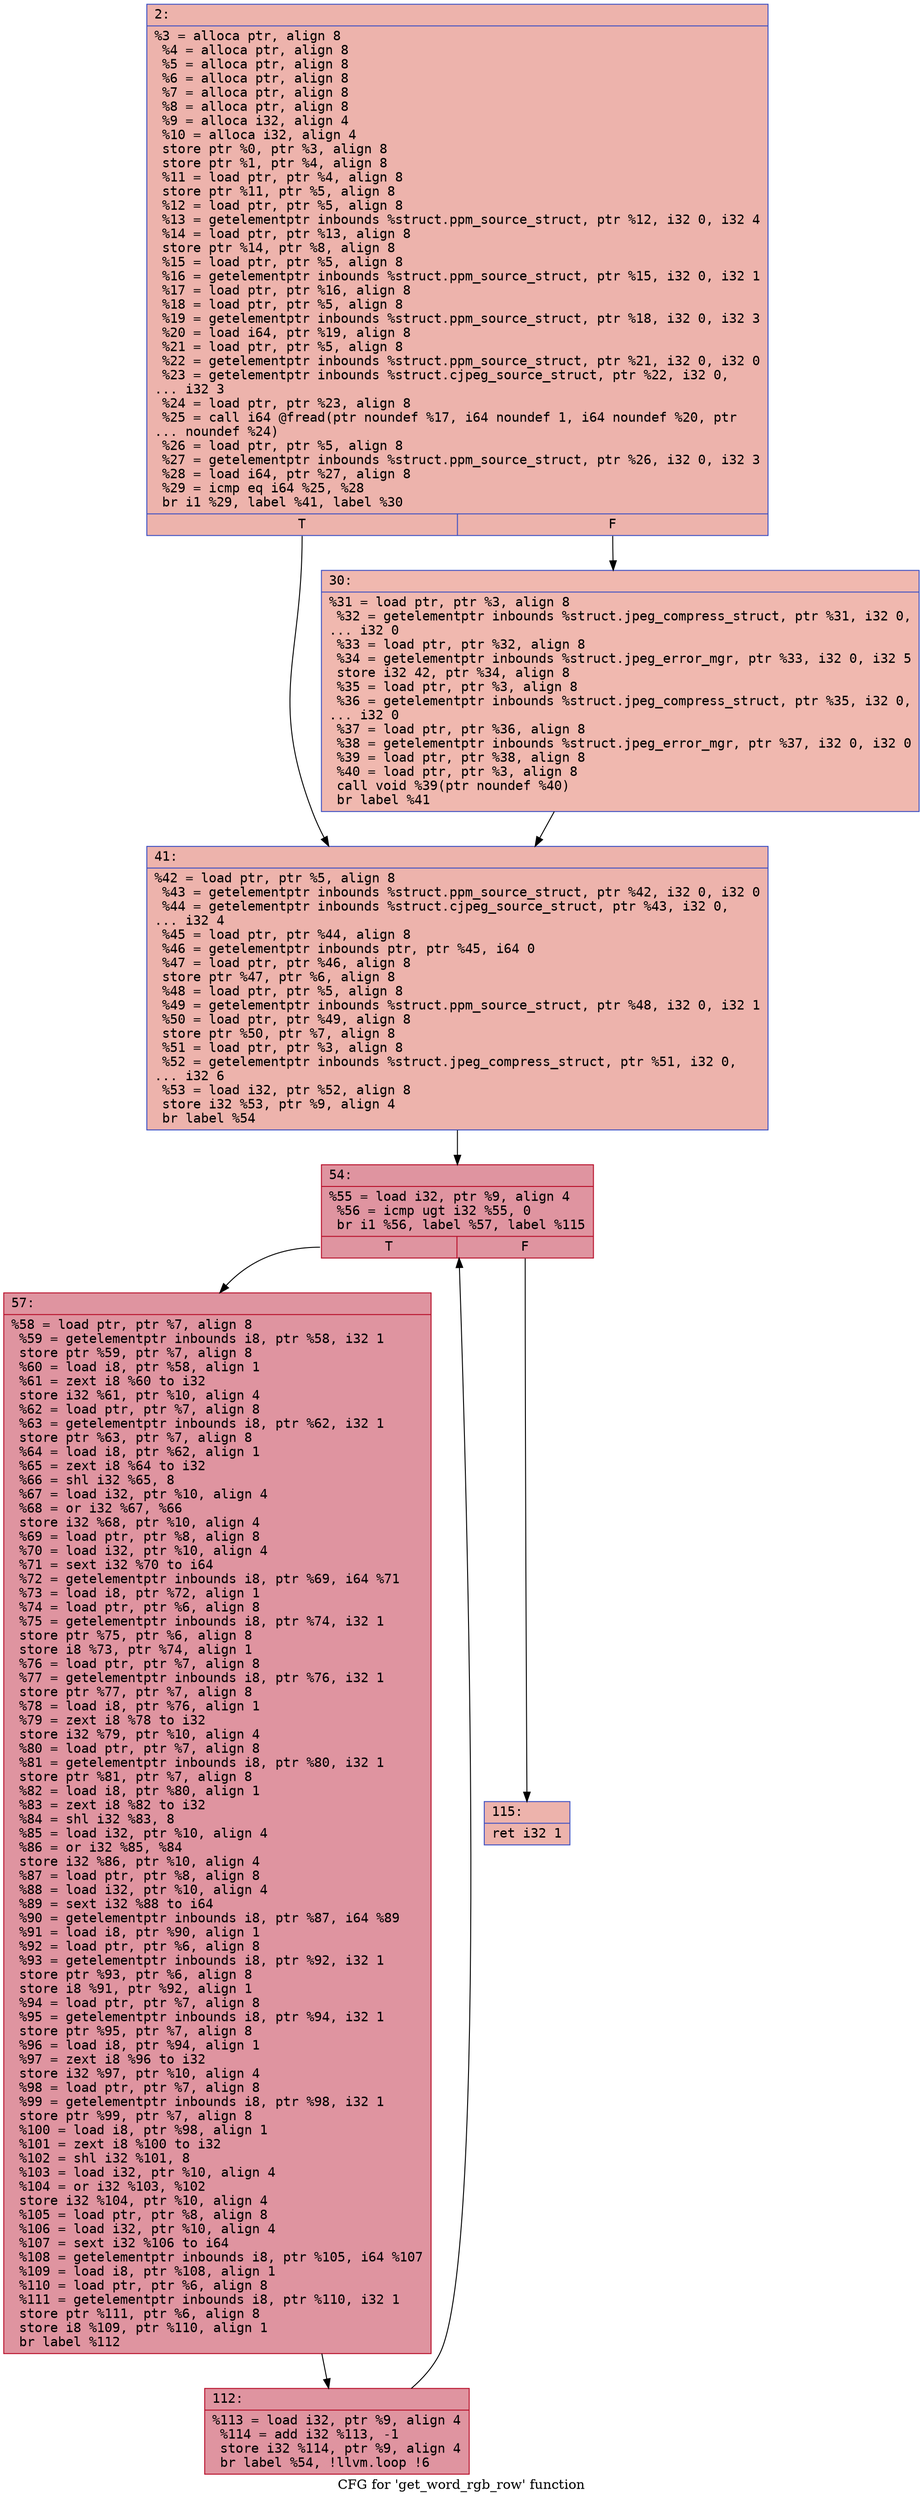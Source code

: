 digraph "CFG for 'get_word_rgb_row' function" {
	label="CFG for 'get_word_rgb_row' function";

	Node0x600000c63ca0 [shape=record,color="#3d50c3ff", style=filled, fillcolor="#d6524470" fontname="Courier",label="{2:\l|  %3 = alloca ptr, align 8\l  %4 = alloca ptr, align 8\l  %5 = alloca ptr, align 8\l  %6 = alloca ptr, align 8\l  %7 = alloca ptr, align 8\l  %8 = alloca ptr, align 8\l  %9 = alloca i32, align 4\l  %10 = alloca i32, align 4\l  store ptr %0, ptr %3, align 8\l  store ptr %1, ptr %4, align 8\l  %11 = load ptr, ptr %4, align 8\l  store ptr %11, ptr %5, align 8\l  %12 = load ptr, ptr %5, align 8\l  %13 = getelementptr inbounds %struct.ppm_source_struct, ptr %12, i32 0, i32 4\l  %14 = load ptr, ptr %13, align 8\l  store ptr %14, ptr %8, align 8\l  %15 = load ptr, ptr %5, align 8\l  %16 = getelementptr inbounds %struct.ppm_source_struct, ptr %15, i32 0, i32 1\l  %17 = load ptr, ptr %16, align 8\l  %18 = load ptr, ptr %5, align 8\l  %19 = getelementptr inbounds %struct.ppm_source_struct, ptr %18, i32 0, i32 3\l  %20 = load i64, ptr %19, align 8\l  %21 = load ptr, ptr %5, align 8\l  %22 = getelementptr inbounds %struct.ppm_source_struct, ptr %21, i32 0, i32 0\l  %23 = getelementptr inbounds %struct.cjpeg_source_struct, ptr %22, i32 0,\l... i32 3\l  %24 = load ptr, ptr %23, align 8\l  %25 = call i64 @fread(ptr noundef %17, i64 noundef 1, i64 noundef %20, ptr\l... noundef %24)\l  %26 = load ptr, ptr %5, align 8\l  %27 = getelementptr inbounds %struct.ppm_source_struct, ptr %26, i32 0, i32 3\l  %28 = load i64, ptr %27, align 8\l  %29 = icmp eq i64 %25, %28\l  br i1 %29, label %41, label %30\l|{<s0>T|<s1>F}}"];
	Node0x600000c63ca0:s0 -> Node0x600000c63d40[tooltip="2 -> 41\nProbability 50.00%" ];
	Node0x600000c63ca0:s1 -> Node0x600000c63cf0[tooltip="2 -> 30\nProbability 50.00%" ];
	Node0x600000c63cf0 [shape=record,color="#3d50c3ff", style=filled, fillcolor="#dc5d4a70" fontname="Courier",label="{30:\l|  %31 = load ptr, ptr %3, align 8\l  %32 = getelementptr inbounds %struct.jpeg_compress_struct, ptr %31, i32 0,\l... i32 0\l  %33 = load ptr, ptr %32, align 8\l  %34 = getelementptr inbounds %struct.jpeg_error_mgr, ptr %33, i32 0, i32 5\l  store i32 42, ptr %34, align 8\l  %35 = load ptr, ptr %3, align 8\l  %36 = getelementptr inbounds %struct.jpeg_compress_struct, ptr %35, i32 0,\l... i32 0\l  %37 = load ptr, ptr %36, align 8\l  %38 = getelementptr inbounds %struct.jpeg_error_mgr, ptr %37, i32 0, i32 0\l  %39 = load ptr, ptr %38, align 8\l  %40 = load ptr, ptr %3, align 8\l  call void %39(ptr noundef %40)\l  br label %41\l}"];
	Node0x600000c63cf0 -> Node0x600000c63d40[tooltip="30 -> 41\nProbability 100.00%" ];
	Node0x600000c63d40 [shape=record,color="#3d50c3ff", style=filled, fillcolor="#d6524470" fontname="Courier",label="{41:\l|  %42 = load ptr, ptr %5, align 8\l  %43 = getelementptr inbounds %struct.ppm_source_struct, ptr %42, i32 0, i32 0\l  %44 = getelementptr inbounds %struct.cjpeg_source_struct, ptr %43, i32 0,\l... i32 4\l  %45 = load ptr, ptr %44, align 8\l  %46 = getelementptr inbounds ptr, ptr %45, i64 0\l  %47 = load ptr, ptr %46, align 8\l  store ptr %47, ptr %6, align 8\l  %48 = load ptr, ptr %5, align 8\l  %49 = getelementptr inbounds %struct.ppm_source_struct, ptr %48, i32 0, i32 1\l  %50 = load ptr, ptr %49, align 8\l  store ptr %50, ptr %7, align 8\l  %51 = load ptr, ptr %3, align 8\l  %52 = getelementptr inbounds %struct.jpeg_compress_struct, ptr %51, i32 0,\l... i32 6\l  %53 = load i32, ptr %52, align 8\l  store i32 %53, ptr %9, align 4\l  br label %54\l}"];
	Node0x600000c63d40 -> Node0x600000c63d90[tooltip="41 -> 54\nProbability 100.00%" ];
	Node0x600000c63d90 [shape=record,color="#b70d28ff", style=filled, fillcolor="#b70d2870" fontname="Courier",label="{54:\l|  %55 = load i32, ptr %9, align 4\l  %56 = icmp ugt i32 %55, 0\l  br i1 %56, label %57, label %115\l|{<s0>T|<s1>F}}"];
	Node0x600000c63d90:s0 -> Node0x600000c63de0[tooltip="54 -> 57\nProbability 96.88%" ];
	Node0x600000c63d90:s1 -> Node0x600000c63e80[tooltip="54 -> 115\nProbability 3.12%" ];
	Node0x600000c63de0 [shape=record,color="#b70d28ff", style=filled, fillcolor="#b70d2870" fontname="Courier",label="{57:\l|  %58 = load ptr, ptr %7, align 8\l  %59 = getelementptr inbounds i8, ptr %58, i32 1\l  store ptr %59, ptr %7, align 8\l  %60 = load i8, ptr %58, align 1\l  %61 = zext i8 %60 to i32\l  store i32 %61, ptr %10, align 4\l  %62 = load ptr, ptr %7, align 8\l  %63 = getelementptr inbounds i8, ptr %62, i32 1\l  store ptr %63, ptr %7, align 8\l  %64 = load i8, ptr %62, align 1\l  %65 = zext i8 %64 to i32\l  %66 = shl i32 %65, 8\l  %67 = load i32, ptr %10, align 4\l  %68 = or i32 %67, %66\l  store i32 %68, ptr %10, align 4\l  %69 = load ptr, ptr %8, align 8\l  %70 = load i32, ptr %10, align 4\l  %71 = sext i32 %70 to i64\l  %72 = getelementptr inbounds i8, ptr %69, i64 %71\l  %73 = load i8, ptr %72, align 1\l  %74 = load ptr, ptr %6, align 8\l  %75 = getelementptr inbounds i8, ptr %74, i32 1\l  store ptr %75, ptr %6, align 8\l  store i8 %73, ptr %74, align 1\l  %76 = load ptr, ptr %7, align 8\l  %77 = getelementptr inbounds i8, ptr %76, i32 1\l  store ptr %77, ptr %7, align 8\l  %78 = load i8, ptr %76, align 1\l  %79 = zext i8 %78 to i32\l  store i32 %79, ptr %10, align 4\l  %80 = load ptr, ptr %7, align 8\l  %81 = getelementptr inbounds i8, ptr %80, i32 1\l  store ptr %81, ptr %7, align 8\l  %82 = load i8, ptr %80, align 1\l  %83 = zext i8 %82 to i32\l  %84 = shl i32 %83, 8\l  %85 = load i32, ptr %10, align 4\l  %86 = or i32 %85, %84\l  store i32 %86, ptr %10, align 4\l  %87 = load ptr, ptr %8, align 8\l  %88 = load i32, ptr %10, align 4\l  %89 = sext i32 %88 to i64\l  %90 = getelementptr inbounds i8, ptr %87, i64 %89\l  %91 = load i8, ptr %90, align 1\l  %92 = load ptr, ptr %6, align 8\l  %93 = getelementptr inbounds i8, ptr %92, i32 1\l  store ptr %93, ptr %6, align 8\l  store i8 %91, ptr %92, align 1\l  %94 = load ptr, ptr %7, align 8\l  %95 = getelementptr inbounds i8, ptr %94, i32 1\l  store ptr %95, ptr %7, align 8\l  %96 = load i8, ptr %94, align 1\l  %97 = zext i8 %96 to i32\l  store i32 %97, ptr %10, align 4\l  %98 = load ptr, ptr %7, align 8\l  %99 = getelementptr inbounds i8, ptr %98, i32 1\l  store ptr %99, ptr %7, align 8\l  %100 = load i8, ptr %98, align 1\l  %101 = zext i8 %100 to i32\l  %102 = shl i32 %101, 8\l  %103 = load i32, ptr %10, align 4\l  %104 = or i32 %103, %102\l  store i32 %104, ptr %10, align 4\l  %105 = load ptr, ptr %8, align 8\l  %106 = load i32, ptr %10, align 4\l  %107 = sext i32 %106 to i64\l  %108 = getelementptr inbounds i8, ptr %105, i64 %107\l  %109 = load i8, ptr %108, align 1\l  %110 = load ptr, ptr %6, align 8\l  %111 = getelementptr inbounds i8, ptr %110, i32 1\l  store ptr %111, ptr %6, align 8\l  store i8 %109, ptr %110, align 1\l  br label %112\l}"];
	Node0x600000c63de0 -> Node0x600000c63e30[tooltip="57 -> 112\nProbability 100.00%" ];
	Node0x600000c63e30 [shape=record,color="#b70d28ff", style=filled, fillcolor="#b70d2870" fontname="Courier",label="{112:\l|  %113 = load i32, ptr %9, align 4\l  %114 = add i32 %113, -1\l  store i32 %114, ptr %9, align 4\l  br label %54, !llvm.loop !6\l}"];
	Node0x600000c63e30 -> Node0x600000c63d90[tooltip="112 -> 54\nProbability 100.00%" ];
	Node0x600000c63e80 [shape=record,color="#3d50c3ff", style=filled, fillcolor="#d6524470" fontname="Courier",label="{115:\l|  ret i32 1\l}"];
}
